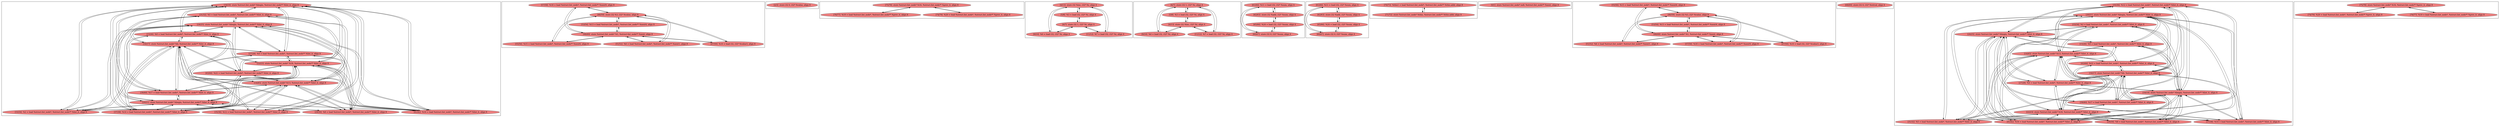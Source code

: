 
digraph G {





subgraph cluster33 {


node451 [fillcolor=lightcoral,label="[18/19]  store %struct.list_node* %begin, %struct.list_node** %list_it, align 8",shape=ellipse,style=filled ]
node448 [fillcolor=lightcoral,label="[31/32]  %5 = load %struct.list_node*, %struct.list_node** %list_it, align 8",shape=ellipse,style=filled ]
node446 [fillcolor=lightcoral,label="[20/21]  store %struct.list_node* %begin, %struct.list_node** %list_it, align 8",shape=ellipse,style=filled ]
node445 [fillcolor=lightcoral,label="[41/42]  %16 = load %struct.list_node*, %struct.list_node** %list_it, align 8",shape=ellipse,style=filled ]
node449 [fillcolor=lightcoral,label="[14/45]  store %struct.list_node* %13, %struct.list_node** %list_it, align 8",shape=ellipse,style=filled ]
node447 [fillcolor=lightcoral,label="[33/34]  %2 = load %struct.list_node*, %struct.list_node** %list_it, align 8",shape=ellipse,style=filled ]
node443 [fillcolor=lightcoral,label="[35/36]  %12 = load %struct.list_node*, %struct.list_node** %list_it, align 8",shape=ellipse,style=filled ]
node444 [fillcolor=lightcoral,label="[22/23]  store %struct.list_node* %18, %struct.list_node** %list_it, align 8",shape=ellipse,style=filled ]
node442 [fillcolor=lightcoral,label="[37/38]  %14 = load %struct.list_node*, %struct.list_node** %list_it, align 8",shape=ellipse,style=filled ]
node437 [fillcolor=lightcoral,label="[29/30]  %8 = load %struct.list_node*, %struct.list_node** %list_it, align 8",shape=ellipse,style=filled ]
node441 [fillcolor=lightcoral,label="[39/40]  %17 = load %struct.list_node*, %struct.list_node** %list_it, align 8",shape=ellipse,style=filled ]
node450 [fillcolor=lightcoral,label="[16/17]  store %struct.list_node* %6, %struct.list_node** %list_it, align 8",shape=ellipse,style=filled ]
node438 [fillcolor=lightcoral,label="[24/25]  store %struct.list_node* %begin, %struct.list_node** %list_it, align 8",shape=ellipse,style=filled ]
node436 [fillcolor=lightcoral,label="[43/44]  %22 = load %struct.list_node*, %struct.list_node** %list_it, align 8",shape=ellipse,style=filled ]
node439 [fillcolor=lightcoral,label="[27/28]  %4 = load %struct.list_node*, %struct.list_node** %list_it, align 8",shape=ellipse,style=filled ]
node440 [fillcolor=lightcoral,label="[15/26]  %9 = load %struct.list_node*, %struct.list_node** %list_it, align 8",shape=ellipse,style=filled ]

node446->node448 [ ]
node448->node446 [ ]
node449->node447 [ ]
node449->node445 [ ]
node444->node448 [ ]
node441->node449 [ ]
node448->node444 [ ]
node449->node441 [ ]
node447->node444 [ ]
node444->node445 [ ]
node443->node451 [ ]
node440->node450 [ ]
node451->node443 [ ]
node450->node443 [ ]
node447->node449 [ ]
node443->node449 [ ]
node444->node443 [ ]
node443->node444 [ ]
node451->node442 [ ]
node446->node443 [ ]
node442->node450 [ ]
node445->node444 [ ]
node448->node449 [ ]
node449->node448 [ ]
node444->node442 [ ]
node438->node443 [ ]
node439->node446 [ ]
node437->node451 [ ]
node446->node441 [ ]
node438->node445 [ ]
node445->node450 [ ]
node441->node444 [ ]
node443->node438 [ ]
node451->node448 [ ]
node438->node448 [ ]
node436->node449 [ ]
node448->node438 [ ]
node437->node446 [ ]
node450->node442 [ ]
node446->node442 [ ]
node447->node451 [ ]
node450->node436 [ ]
node439->node450 [ ]
node436->node446 [ ]
node443->node446 [ ]
node450->node441 [ ]
node450->node439 [ ]
node444->node440 [ ]
node436->node450 [ ]
node436->node438 [ ]
node444->node437 [ ]
node439->node444 [ ]
node448->node450 [ ]
node440->node444 [ ]
node446->node439 [ ]
node449->node439 [ ]
node451->node447 [ ]
node440->node451 [ ]
node448->node451 [ ]
node450->node448 [ ]
node446->node447 [ ]
node451->node440 [ ]
node450->node445 [ ]
node451->node445 [ ]
node438->node441 [ ]
node441->node438 [ ]
node450->node440 [ ]
node438->node439 [ ]
node444->node439 [ ]
node440->node449 [ ]
node439->node451 [ ]
node442->node451 [ ]
node438->node442 [ ]
node436->node444 [ ]
node442->node446 [ ]
node442->node438 [ ]
node438->node437 [ ]
node444->node441 [ ]
node446->node436 [ ]
node445->node438 [ ]
node450->node437 [ ]
node437->node450 [ ]
node438->node436 [ ]
node451->node437 [ ]
node439->node438 [ ]
node445->node451 [ ]
node451->node441 [ ]
node444->node447 [ ]
node440->node438 [ ]
node441->node446 [ ]
node449->node442 [ ]
node449->node440 [ ]
node438->node440 [ ]
node443->node450 [ ]
node439->node449 [ ]
node447->node450 [ ]
node444->node436 [ ]
node450->node447 [ ]
node445->node449 [ ]
node442->node444 [ ]
node451->node439 [ ]
node446->node445 [ ]
node446->node437 [ ]
node437->node438 [ ]
node437->node444 [ ]
node447->node438 [ ]
node445->node446 [ ]
node449->node437 [ ]
node440->node446 [ ]
node447->node446 [ ]
node449->node443 [ ]
node436->node451 [ ]
node451->node436 [ ]
node437->node449 [ ]
node438->node447 [ ]
node449->node436 [ ]
node442->node449 [ ]
node441->node450 [ ]
node441->node451 [ ]
node446->node440 [ ]


}

subgraph cluster30 {


node423 [fillcolor=lightcoral,label="[57/58]  %18 = load %struct.list_node*, %struct.list_node** %next9, align 8",shape=ellipse,style=filled ]
node420 [fillcolor=lightcoral,label="[51/52]  %6 = load %struct.list_node*, %struct.list_node** %next1, align 8",shape=ellipse,style=filled ]
node418 [fillcolor=lightcoral,label="[47/50]  %10 = load i32, i32* %value3, align 8",shape=ellipse,style=filled ]
node417 [fillcolor=lightcoral,label="[46/59]  store i32 %3, i32* %value, align 8",shape=ellipse,style=filled ]
node419 [fillcolor=lightcoral,label="[48/49]  store %struct.list_node* %1, %struct.list_node** %next, align 8",shape=ellipse,style=filled ]
node421 [fillcolor=lightcoral,label="[55/56]  %15 = load %struct.list_node*, %struct.list_node** %next6, align 8",shape=ellipse,style=filled ]
node422 [fillcolor=lightcoral,label="[53/54]  %13 = load %struct.list_node*, %struct.list_node** %next4, align 8",shape=ellipse,style=filled ]

node419->node423 [ ]
node421->node419 [ ]
node423->node417 [ ]
node417->node418 [ ]
node417->node423 [ ]
node418->node417 [ ]
node422->node417 [ ]
node417->node422 [ ]
node419->node421 [ ]
node418->node419 [ ]
node419->node418 [ ]
node422->node419 [ ]
node419->node422 [ ]
node421->node417 [ ]
node423->node419 [ ]
node417->node420 [ ]
node420->node419 [ ]
node420->node417 [ ]
node419->node420 [ ]
node417->node421 [ ]


}

subgraph cluster28 {


node412 [fillcolor=lightcoral,label="[2/3]  store i32 0, i32* %value, align 8",shape=ellipse,style=filled ]



}

subgraph cluster27 {


node411 [fillcolor=lightcoral,label="[75/78]  store %struct.list_node* %16, %struct.list_node** %prev_it, align 8",shape=ellipse,style=filled ]
node409 [fillcolor=lightcoral,label="[74/79]  %20 = load %struct.list_node*, %struct.list_node** %prev_it, align 8",shape=ellipse,style=filled ]
node410 [fillcolor=lightcoral,label="[76/77]  %19 = load %struct.list_node*, %struct.list_node** %prev_it, align 8",shape=ellipse,style=filled ]

node410->node411 [ ]
node411->node409 [ ]
node411->node410 [ ]
node409->node411 [ ]


}

subgraph cluster31 {


node427 [fillcolor=lightcoral,label="[4/13]  store i32 %inc, i32* %i, align 4",shape=ellipse,style=filled ]
node426 [fillcolor=lightcoral,label="[6/7]  store i32 1, i32* %i, align 4",shape=ellipse,style=filled ]
node428 [fillcolor=lightcoral,label="[5/8]  %3 = load i32, i32* %i, align 4",shape=ellipse,style=filled ]
node424 [fillcolor=lightcoral,label="[11/12]  %7 = load i32, i32* %i, align 4",shape=ellipse,style=filled ]
node425 [fillcolor=lightcoral,label="[9/10]  %0 = load i32, i32* %i, align 4",shape=ellipse,style=filled ]

node425->node427 [ ]
node427->node425 [ ]
node425->node426 [ ]
node426->node425 [ ]
node426->node424 [ ]
node428->node426 [ ]
node428->node427 [ ]
node427->node424 [ ]
node427->node428 [ ]
node426->node428 [ ]
node424->node426 [ ]
node424->node427 [ ]


}

subgraph cluster26 {


node407 [fillcolor=lightcoral,label="[6/7]  store i32 1, i32* %i, align 4",shape=ellipse,style=filled ]
node408 [fillcolor=lightcoral,label="[5/8]  %3 = load i32, i32* %i, align 4",shape=ellipse,style=filled ]
node406 [fillcolor=lightcoral,label="[4/13]  store i32 %inc, i32* %i, align 4",shape=ellipse,style=filled ]
node404 [fillcolor=lightcoral,label="[11/12]  %7 = load i32, i32* %i, align 4",shape=ellipse,style=filled ]
node405 [fillcolor=lightcoral,label="[9/10]  %0 = load i32, i32* %i, align 4",shape=ellipse,style=filled ]

node405->node407 [ ]
node404->node407 [ ]
node406->node405 [ ]
node407->node405 [ ]
node405->node406 [ ]
node407->node408 [ ]
node406->node408 [ ]
node407->node404 [ ]
node404->node406 [ ]
node408->node407 [ ]
node408->node406 [ ]
node406->node404 [ ]


}

subgraph cluster21 {


node381 [fillcolor=lightcoral,label="[61/64]  %11 = load i32, i32* %sum, align 4",shape=ellipse,style=filled ]
node380 [fillcolor=lightcoral,label="[62/63]  store i32 %add, i32* %sum, align 4",shape=ellipse,style=filled ]
node378 [fillcolor=lightcoral,label="[60/67]  store i32 0, i32* %sum, align 4",shape=ellipse,style=filled ]
node379 [fillcolor=lightcoral,label="[65/66]  %24 = load i32, i32* %sum, align 4",shape=ellipse,style=filled ]

node380->node381 [ ]
node381->node380 [ ]
node378->node381 [ ]
node381->node378 [ ]
node378->node379 [ ]
node379->node378 [ ]
node380->node379 [ ]
node379->node380 [ ]


}

subgraph cluster29 {


node416 [fillcolor=lightcoral,label="[61/64]  %11 = load i32, i32* %sum, align 4",shape=ellipse,style=filled ]
node415 [fillcolor=lightcoral,label="[62/63]  store i32 %add, i32* %sum, align 4",shape=ellipse,style=filled ]
node413 [fillcolor=lightcoral,label="[60/67]  store i32 0, i32* %sum, align 4",shape=ellipse,style=filled ]
node414 [fillcolor=lightcoral,label="[65/66]  %24 = load i32, i32* %sum, align 4",shape=ellipse,style=filled ]

node415->node416 [ ]
node413->node416 [ ]
node416->node413 [ ]
node413->node414 [ ]
node414->node413 [ ]
node416->node415 [ ]
node414->node415 [ ]
node415->node414 [ ]


}

subgraph cluster22 {


node383 [fillcolor=lightcoral,label="[70/73]  %this1 = load %struct.list_node*, %struct.list_node** %this.addr, align 8",shape=ellipse,style=filled ]
node382 [fillcolor=lightcoral,label="[71/72]  store %struct.list_node* %this, %struct.list_node** %this.addr, align 8",shape=ellipse,style=filled ]

node382->node383 [ ]
node383->node382 [ ]


}

subgraph cluster20 {


node377 [fillcolor=lightcoral,label="[0/1]  store %struct.list_node* null, %struct.list_node** %next, align 8",shape=ellipse,style=filled ]



}

subgraph cluster32 {


node435 [fillcolor=lightcoral,label="[55/56]  %15 = load %struct.list_node*, %struct.list_node** %next6, align 8",shape=ellipse,style=filled ]
node429 [fillcolor=lightcoral,label="[57/58]  %18 = load %struct.list_node*, %struct.list_node** %next9, align 8",shape=ellipse,style=filled ]
node430 [fillcolor=lightcoral,label="[47/50]  %10 = load i32, i32* %value3, align 8",shape=ellipse,style=filled ]
node431 [fillcolor=lightcoral,label="[46/59]  store i32 %3, i32* %value, align 8",shape=ellipse,style=filled ]
node432 [fillcolor=lightcoral,label="[48/49]  store %struct.list_node* %1, %struct.list_node** %next, align 8",shape=ellipse,style=filled ]
node433 [fillcolor=lightcoral,label="[51/52]  %6 = load %struct.list_node*, %struct.list_node** %next1, align 8",shape=ellipse,style=filled ]
node434 [fillcolor=lightcoral,label="[53/54]  %13 = load %struct.list_node*, %struct.list_node** %next4, align 8",shape=ellipse,style=filled ]

node435->node432 [ ]
node429->node431 [ ]
node431->node429 [ ]
node431->node435 [ ]
node432->node429 [ ]
node432->node430 [ ]
node435->node431 [ ]
node432->node433 [ ]
node433->node432 [ ]
node434->node431 [ ]
node430->node432 [ ]
node431->node433 [ ]
node429->node432 [ ]
node431->node434 [ ]
node430->node431 [ ]
node434->node432 [ ]
node432->node435 [ ]
node432->node434 [ ]
node431->node430 [ ]
node433->node431 [ ]


}

subgraph cluster23 {


node384 [fillcolor=lightcoral,label="[68/69]  store i32 0, i32* %retval, align 4",shape=ellipse,style=filled ]



}

subgraph cluster24 {


node399 [fillcolor=lightcoral,label="[35/36]  %12 = load %struct.list_node*, %struct.list_node** %list_it, align 8",shape=ellipse,style=filled ]
node398 [fillcolor=lightcoral,label="[37/38]  %14 = load %struct.list_node*, %struct.list_node** %list_it, align 8",shape=ellipse,style=filled ]
node396 [fillcolor=lightcoral,label="[20/21]  store %struct.list_node* %begin, %struct.list_node** %list_it, align 8",shape=ellipse,style=filled ]
node400 [fillcolor=lightcoral,label="[22/23]  store %struct.list_node* %18, %struct.list_node** %list_it, align 8",shape=ellipse,style=filled ]
node395 [fillcolor=lightcoral,label="[41/42]  %16 = load %struct.list_node*, %struct.list_node** %list_it, align 8",shape=ellipse,style=filled ]
node394 [fillcolor=lightcoral,label="[18/19]  store %struct.list_node* %begin, %struct.list_node** %list_it, align 8",shape=ellipse,style=filled ]
node393 [fillcolor=lightcoral,label="[16/17]  store %struct.list_node* %6, %struct.list_node** %list_it, align 8",shape=ellipse,style=filled ]
node392 [fillcolor=lightcoral,label="[14/45]  store %struct.list_node* %13, %struct.list_node** %list_it, align 8",shape=ellipse,style=filled ]
node386 [fillcolor=lightcoral,label="[29/30]  %8 = load %struct.list_node*, %struct.list_node** %list_it, align 8",shape=ellipse,style=filled ]
node391 [fillcolor=lightcoral,label="[31/32]  %5 = load %struct.list_node*, %struct.list_node** %list_it, align 8",shape=ellipse,style=filled ]
node387 [fillcolor=lightcoral,label="[24/25]  store %struct.list_node* %begin, %struct.list_node** %list_it, align 8",shape=ellipse,style=filled ]
node397 [fillcolor=lightcoral,label="[39/40]  %17 = load %struct.list_node*, %struct.list_node** %list_it, align 8",shape=ellipse,style=filled ]
node388 [fillcolor=lightcoral,label="[27/28]  %4 = load %struct.list_node*, %struct.list_node** %list_it, align 8",shape=ellipse,style=filled ]
node385 [fillcolor=lightcoral,label="[43/44]  %22 = load %struct.list_node*, %struct.list_node** %list_it, align 8",shape=ellipse,style=filled ]
node389 [fillcolor=lightcoral,label="[15/26]  %9 = load %struct.list_node*, %struct.list_node** %list_it, align 8",shape=ellipse,style=filled ]
node390 [fillcolor=lightcoral,label="[33/34]  %2 = load %struct.list_node*, %struct.list_node** %list_it, align 8",shape=ellipse,style=filled ]

node389->node393 [ ]
node394->node397 [ ]
node397->node394 [ ]
node399->node393 [ ]
node393->node398 [ ]
node398->node393 [ ]
node393->node397 [ ]
node388->node392 [ ]
node397->node393 [ ]
node393->node395 [ ]
node392->node399 [ ]
node396->node397 [ ]
node397->node396 [ ]
node392->node398 [ ]
node392->node391 [ ]
node391->node392 [ ]
node392->node397 [ ]
node391->node400 [ ]
node400->node391 [ ]
node395->node392 [ ]
node392->node395 [ ]
node394->node395 [ ]
node392->node390 [ ]
node398->node392 [ ]
node395->node394 [ ]
node393->node391 [ ]
node391->node393 [ ]
node394->node390 [ ]
node392->node388 [ ]
node390->node394 [ ]
node388->node396 [ ]
node398->node400 [ ]
node388->node393 [ ]
node399->node394 [ ]
node393->node385 [ ]
node387->node390 [ ]
node390->node396 [ ]
node394->node398 [ ]
node396->node389 [ ]
node385->node393 [ ]
node394->node391 [ ]
node387->node397 [ ]
node393->node388 [ ]
node390->node393 [ ]
node389->node392 [ ]
node389->node396 [ ]
node400->node398 [ ]
node397->node400 [ ]
node394->node385 [ ]
node396->node391 [ ]
node396->node399 [ ]
node399->node396 [ ]
node395->node393 [ ]
node400->node397 [ ]
node385->node387 [ ]
node394->node386 [ ]
node398->node396 [ ]
node387->node399 [ ]
node391->node394 [ ]
node389->node400 [ ]
node396->node398 [ ]
node391->node396 [ ]
node400->node395 [ ]
node399->node387 [ ]
node400->node388 [ ]
node388->node400 [ ]
node397->node392 [ ]
node395->node396 [ ]
node399->node392 [ ]
node396->node388 [ ]
node400->node399 [ ]
node400->node389 [ ]
node395->node400 [ ]
node397->node387 [ ]
node390->node392 [ ]
node399->node400 [ ]
node389->node394 [ ]
node400->node385 [ ]
node388->node394 [ ]
node394->node388 [ ]
node394->node389 [ ]
node398->node387 [ ]
node387->node398 [ ]
node386->node396 [ ]
node387->node389 [ ]
node398->node394 [ ]
node387->node395 [ ]
node395->node387 [ ]
node387->node391 [ ]
node396->node385 [ ]
node391->node387 [ ]
node385->node400 [ ]
node386->node394 [ ]
node385->node396 [ ]
node394->node399 [ ]
node386->node393 [ ]
node393->node386 [ ]
node387->node385 [ ]
node389->node387 [ ]
node387->node386 [ ]
node393->node399 [ ]
node396->node395 [ ]
node388->node387 [ ]
node387->node388 [ ]
node390->node387 [ ]
node386->node387 [ ]
node385->node394 [ ]
node393->node389 [ ]
node386->node392 [ ]
node392->node386 [ ]
node385->node392 [ ]
node392->node385 [ ]
node396->node390 [ ]
node400->node386 [ ]
node392->node389 [ ]
node386->node400 [ ]
node400->node390 [ ]
node390->node400 [ ]
node396->node386 [ ]
node393->node390 [ ]


}

subgraph cluster25 {


node403 [fillcolor=lightcoral,label="[75/78]  store %struct.list_node* %16, %struct.list_node** %prev_it, align 8",shape=ellipse,style=filled ]
node401 [fillcolor=lightcoral,label="[76/77]  %19 = load %struct.list_node*, %struct.list_node** %prev_it, align 8",shape=ellipse,style=filled ]
node402 [fillcolor=lightcoral,label="[74/79]  %20 = load %struct.list_node*, %struct.list_node** %prev_it, align 8",shape=ellipse,style=filled ]

node402->node403 [ ]
node403->node402 [ ]
node403->node401 [ ]
node401->node403 [ ]


}

}
